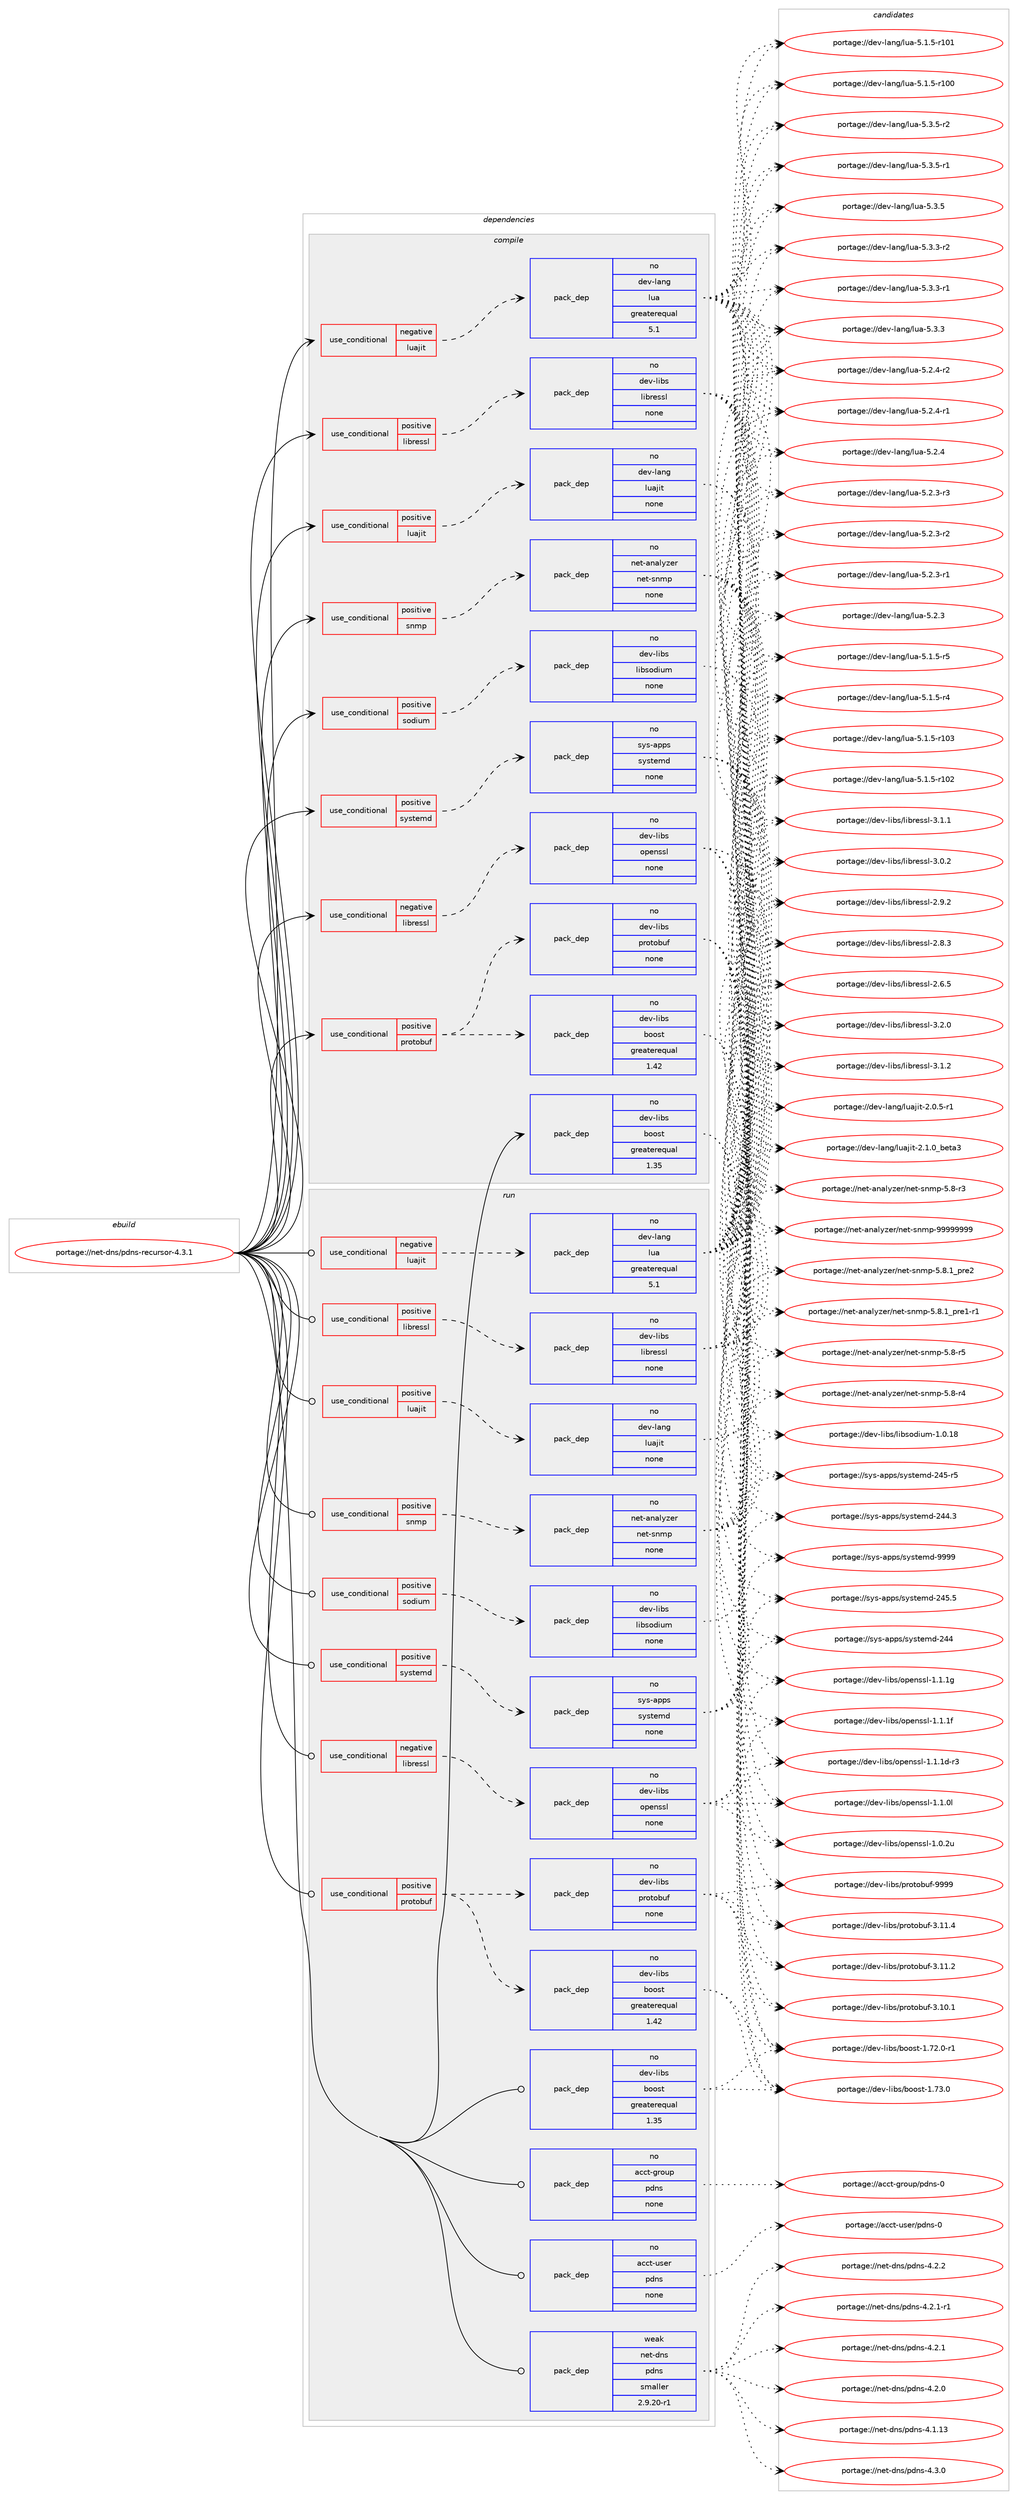 digraph prolog {

# *************
# Graph options
# *************

newrank=true;
concentrate=true;
compound=true;
graph [rankdir=LR,fontname=Helvetica,fontsize=10,ranksep=1.5];#, ranksep=2.5, nodesep=0.2];
edge  [arrowhead=vee];
node  [fontname=Helvetica,fontsize=10];

# **********
# The ebuild
# **********

subgraph cluster_leftcol {
color=gray;
rank=same;
label=<<i>ebuild</i>>;
id [label="portage://net-dns/pdns-recursor-4.3.1", color=red, width=4, href="../net-dns/pdns-recursor-4.3.1.svg"];
}

# ****************
# The dependencies
# ****************

subgraph cluster_midcol {
color=gray;
label=<<i>dependencies</i>>;
subgraph cluster_compile {
fillcolor="#eeeeee";
style=filled;
label=<<i>compile</i>>;
subgraph cond985 {
dependency7504 [label=<<TABLE BORDER="0" CELLBORDER="1" CELLSPACING="0" CELLPADDING="4"><TR><TD ROWSPAN="3" CELLPADDING="10">use_conditional</TD></TR><TR><TD>negative</TD></TR><TR><TD>libressl</TD></TR></TABLE>>, shape=none, color=red];
subgraph pack6445 {
dependency7505 [label=<<TABLE BORDER="0" CELLBORDER="1" CELLSPACING="0" CELLPADDING="4" WIDTH="220"><TR><TD ROWSPAN="6" CELLPADDING="30">pack_dep</TD></TR><TR><TD WIDTH="110">no</TD></TR><TR><TD>dev-libs</TD></TR><TR><TD>openssl</TD></TR><TR><TD>none</TD></TR><TR><TD></TD></TR></TABLE>>, shape=none, color=blue];
}
dependency7504:e -> dependency7505:w [weight=20,style="dashed",arrowhead="vee"];
}
id:e -> dependency7504:w [weight=20,style="solid",arrowhead="vee"];
subgraph cond986 {
dependency7506 [label=<<TABLE BORDER="0" CELLBORDER="1" CELLSPACING="0" CELLPADDING="4"><TR><TD ROWSPAN="3" CELLPADDING="10">use_conditional</TD></TR><TR><TD>negative</TD></TR><TR><TD>luajit</TD></TR></TABLE>>, shape=none, color=red];
subgraph pack6446 {
dependency7507 [label=<<TABLE BORDER="0" CELLBORDER="1" CELLSPACING="0" CELLPADDING="4" WIDTH="220"><TR><TD ROWSPAN="6" CELLPADDING="30">pack_dep</TD></TR><TR><TD WIDTH="110">no</TD></TR><TR><TD>dev-lang</TD></TR><TR><TD>lua</TD></TR><TR><TD>greaterequal</TD></TR><TR><TD>5.1</TD></TR></TABLE>>, shape=none, color=blue];
}
dependency7506:e -> dependency7507:w [weight=20,style="dashed",arrowhead="vee"];
}
id:e -> dependency7506:w [weight=20,style="solid",arrowhead="vee"];
subgraph cond987 {
dependency7508 [label=<<TABLE BORDER="0" CELLBORDER="1" CELLSPACING="0" CELLPADDING="4"><TR><TD ROWSPAN="3" CELLPADDING="10">use_conditional</TD></TR><TR><TD>positive</TD></TR><TR><TD>libressl</TD></TR></TABLE>>, shape=none, color=red];
subgraph pack6447 {
dependency7509 [label=<<TABLE BORDER="0" CELLBORDER="1" CELLSPACING="0" CELLPADDING="4" WIDTH="220"><TR><TD ROWSPAN="6" CELLPADDING="30">pack_dep</TD></TR><TR><TD WIDTH="110">no</TD></TR><TR><TD>dev-libs</TD></TR><TR><TD>libressl</TD></TR><TR><TD>none</TD></TR><TR><TD></TD></TR></TABLE>>, shape=none, color=blue];
}
dependency7508:e -> dependency7509:w [weight=20,style="dashed",arrowhead="vee"];
}
id:e -> dependency7508:w [weight=20,style="solid",arrowhead="vee"];
subgraph cond988 {
dependency7510 [label=<<TABLE BORDER="0" CELLBORDER="1" CELLSPACING="0" CELLPADDING="4"><TR><TD ROWSPAN="3" CELLPADDING="10">use_conditional</TD></TR><TR><TD>positive</TD></TR><TR><TD>luajit</TD></TR></TABLE>>, shape=none, color=red];
subgraph pack6448 {
dependency7511 [label=<<TABLE BORDER="0" CELLBORDER="1" CELLSPACING="0" CELLPADDING="4" WIDTH="220"><TR><TD ROWSPAN="6" CELLPADDING="30">pack_dep</TD></TR><TR><TD WIDTH="110">no</TD></TR><TR><TD>dev-lang</TD></TR><TR><TD>luajit</TD></TR><TR><TD>none</TD></TR><TR><TD></TD></TR></TABLE>>, shape=none, color=blue];
}
dependency7510:e -> dependency7511:w [weight=20,style="dashed",arrowhead="vee"];
}
id:e -> dependency7510:w [weight=20,style="solid",arrowhead="vee"];
subgraph cond989 {
dependency7512 [label=<<TABLE BORDER="0" CELLBORDER="1" CELLSPACING="0" CELLPADDING="4"><TR><TD ROWSPAN="3" CELLPADDING="10">use_conditional</TD></TR><TR><TD>positive</TD></TR><TR><TD>protobuf</TD></TR></TABLE>>, shape=none, color=red];
subgraph pack6449 {
dependency7513 [label=<<TABLE BORDER="0" CELLBORDER="1" CELLSPACING="0" CELLPADDING="4" WIDTH="220"><TR><TD ROWSPAN="6" CELLPADDING="30">pack_dep</TD></TR><TR><TD WIDTH="110">no</TD></TR><TR><TD>dev-libs</TD></TR><TR><TD>protobuf</TD></TR><TR><TD>none</TD></TR><TR><TD></TD></TR></TABLE>>, shape=none, color=blue];
}
dependency7512:e -> dependency7513:w [weight=20,style="dashed",arrowhead="vee"];
subgraph pack6450 {
dependency7514 [label=<<TABLE BORDER="0" CELLBORDER="1" CELLSPACING="0" CELLPADDING="4" WIDTH="220"><TR><TD ROWSPAN="6" CELLPADDING="30">pack_dep</TD></TR><TR><TD WIDTH="110">no</TD></TR><TR><TD>dev-libs</TD></TR><TR><TD>boost</TD></TR><TR><TD>greaterequal</TD></TR><TR><TD>1.42</TD></TR></TABLE>>, shape=none, color=blue];
}
dependency7512:e -> dependency7514:w [weight=20,style="dashed",arrowhead="vee"];
}
id:e -> dependency7512:w [weight=20,style="solid",arrowhead="vee"];
subgraph cond990 {
dependency7515 [label=<<TABLE BORDER="0" CELLBORDER="1" CELLSPACING="0" CELLPADDING="4"><TR><TD ROWSPAN="3" CELLPADDING="10">use_conditional</TD></TR><TR><TD>positive</TD></TR><TR><TD>snmp</TD></TR></TABLE>>, shape=none, color=red];
subgraph pack6451 {
dependency7516 [label=<<TABLE BORDER="0" CELLBORDER="1" CELLSPACING="0" CELLPADDING="4" WIDTH="220"><TR><TD ROWSPAN="6" CELLPADDING="30">pack_dep</TD></TR><TR><TD WIDTH="110">no</TD></TR><TR><TD>net-analyzer</TD></TR><TR><TD>net-snmp</TD></TR><TR><TD>none</TD></TR><TR><TD></TD></TR></TABLE>>, shape=none, color=blue];
}
dependency7515:e -> dependency7516:w [weight=20,style="dashed",arrowhead="vee"];
}
id:e -> dependency7515:w [weight=20,style="solid",arrowhead="vee"];
subgraph cond991 {
dependency7517 [label=<<TABLE BORDER="0" CELLBORDER="1" CELLSPACING="0" CELLPADDING="4"><TR><TD ROWSPAN="3" CELLPADDING="10">use_conditional</TD></TR><TR><TD>positive</TD></TR><TR><TD>sodium</TD></TR></TABLE>>, shape=none, color=red];
subgraph pack6452 {
dependency7518 [label=<<TABLE BORDER="0" CELLBORDER="1" CELLSPACING="0" CELLPADDING="4" WIDTH="220"><TR><TD ROWSPAN="6" CELLPADDING="30">pack_dep</TD></TR><TR><TD WIDTH="110">no</TD></TR><TR><TD>dev-libs</TD></TR><TR><TD>libsodium</TD></TR><TR><TD>none</TD></TR><TR><TD></TD></TR></TABLE>>, shape=none, color=blue];
}
dependency7517:e -> dependency7518:w [weight=20,style="dashed",arrowhead="vee"];
}
id:e -> dependency7517:w [weight=20,style="solid",arrowhead="vee"];
subgraph cond992 {
dependency7519 [label=<<TABLE BORDER="0" CELLBORDER="1" CELLSPACING="0" CELLPADDING="4"><TR><TD ROWSPAN="3" CELLPADDING="10">use_conditional</TD></TR><TR><TD>positive</TD></TR><TR><TD>systemd</TD></TR></TABLE>>, shape=none, color=red];
subgraph pack6453 {
dependency7520 [label=<<TABLE BORDER="0" CELLBORDER="1" CELLSPACING="0" CELLPADDING="4" WIDTH="220"><TR><TD ROWSPAN="6" CELLPADDING="30">pack_dep</TD></TR><TR><TD WIDTH="110">no</TD></TR><TR><TD>sys-apps</TD></TR><TR><TD>systemd</TD></TR><TR><TD>none</TD></TR><TR><TD></TD></TR></TABLE>>, shape=none, color=blue];
}
dependency7519:e -> dependency7520:w [weight=20,style="dashed",arrowhead="vee"];
}
id:e -> dependency7519:w [weight=20,style="solid",arrowhead="vee"];
subgraph pack6454 {
dependency7521 [label=<<TABLE BORDER="0" CELLBORDER="1" CELLSPACING="0" CELLPADDING="4" WIDTH="220"><TR><TD ROWSPAN="6" CELLPADDING="30">pack_dep</TD></TR><TR><TD WIDTH="110">no</TD></TR><TR><TD>dev-libs</TD></TR><TR><TD>boost</TD></TR><TR><TD>greaterequal</TD></TR><TR><TD>1.35</TD></TR></TABLE>>, shape=none, color=blue];
}
id:e -> dependency7521:w [weight=20,style="solid",arrowhead="vee"];
}
subgraph cluster_compileandrun {
fillcolor="#eeeeee";
style=filled;
label=<<i>compile and run</i>>;
}
subgraph cluster_run {
fillcolor="#eeeeee";
style=filled;
label=<<i>run</i>>;
subgraph cond993 {
dependency7522 [label=<<TABLE BORDER="0" CELLBORDER="1" CELLSPACING="0" CELLPADDING="4"><TR><TD ROWSPAN="3" CELLPADDING="10">use_conditional</TD></TR><TR><TD>negative</TD></TR><TR><TD>libressl</TD></TR></TABLE>>, shape=none, color=red];
subgraph pack6455 {
dependency7523 [label=<<TABLE BORDER="0" CELLBORDER="1" CELLSPACING="0" CELLPADDING="4" WIDTH="220"><TR><TD ROWSPAN="6" CELLPADDING="30">pack_dep</TD></TR><TR><TD WIDTH="110">no</TD></TR><TR><TD>dev-libs</TD></TR><TR><TD>openssl</TD></TR><TR><TD>none</TD></TR><TR><TD></TD></TR></TABLE>>, shape=none, color=blue];
}
dependency7522:e -> dependency7523:w [weight=20,style="dashed",arrowhead="vee"];
}
id:e -> dependency7522:w [weight=20,style="solid",arrowhead="odot"];
subgraph cond994 {
dependency7524 [label=<<TABLE BORDER="0" CELLBORDER="1" CELLSPACING="0" CELLPADDING="4"><TR><TD ROWSPAN="3" CELLPADDING="10">use_conditional</TD></TR><TR><TD>negative</TD></TR><TR><TD>luajit</TD></TR></TABLE>>, shape=none, color=red];
subgraph pack6456 {
dependency7525 [label=<<TABLE BORDER="0" CELLBORDER="1" CELLSPACING="0" CELLPADDING="4" WIDTH="220"><TR><TD ROWSPAN="6" CELLPADDING="30">pack_dep</TD></TR><TR><TD WIDTH="110">no</TD></TR><TR><TD>dev-lang</TD></TR><TR><TD>lua</TD></TR><TR><TD>greaterequal</TD></TR><TR><TD>5.1</TD></TR></TABLE>>, shape=none, color=blue];
}
dependency7524:e -> dependency7525:w [weight=20,style="dashed",arrowhead="vee"];
}
id:e -> dependency7524:w [weight=20,style="solid",arrowhead="odot"];
subgraph cond995 {
dependency7526 [label=<<TABLE BORDER="0" CELLBORDER="1" CELLSPACING="0" CELLPADDING="4"><TR><TD ROWSPAN="3" CELLPADDING="10">use_conditional</TD></TR><TR><TD>positive</TD></TR><TR><TD>libressl</TD></TR></TABLE>>, shape=none, color=red];
subgraph pack6457 {
dependency7527 [label=<<TABLE BORDER="0" CELLBORDER="1" CELLSPACING="0" CELLPADDING="4" WIDTH="220"><TR><TD ROWSPAN="6" CELLPADDING="30">pack_dep</TD></TR><TR><TD WIDTH="110">no</TD></TR><TR><TD>dev-libs</TD></TR><TR><TD>libressl</TD></TR><TR><TD>none</TD></TR><TR><TD></TD></TR></TABLE>>, shape=none, color=blue];
}
dependency7526:e -> dependency7527:w [weight=20,style="dashed",arrowhead="vee"];
}
id:e -> dependency7526:w [weight=20,style="solid",arrowhead="odot"];
subgraph cond996 {
dependency7528 [label=<<TABLE BORDER="0" CELLBORDER="1" CELLSPACING="0" CELLPADDING="4"><TR><TD ROWSPAN="3" CELLPADDING="10">use_conditional</TD></TR><TR><TD>positive</TD></TR><TR><TD>luajit</TD></TR></TABLE>>, shape=none, color=red];
subgraph pack6458 {
dependency7529 [label=<<TABLE BORDER="0" CELLBORDER="1" CELLSPACING="0" CELLPADDING="4" WIDTH="220"><TR><TD ROWSPAN="6" CELLPADDING="30">pack_dep</TD></TR><TR><TD WIDTH="110">no</TD></TR><TR><TD>dev-lang</TD></TR><TR><TD>luajit</TD></TR><TR><TD>none</TD></TR><TR><TD></TD></TR></TABLE>>, shape=none, color=blue];
}
dependency7528:e -> dependency7529:w [weight=20,style="dashed",arrowhead="vee"];
}
id:e -> dependency7528:w [weight=20,style="solid",arrowhead="odot"];
subgraph cond997 {
dependency7530 [label=<<TABLE BORDER="0" CELLBORDER="1" CELLSPACING="0" CELLPADDING="4"><TR><TD ROWSPAN="3" CELLPADDING="10">use_conditional</TD></TR><TR><TD>positive</TD></TR><TR><TD>protobuf</TD></TR></TABLE>>, shape=none, color=red];
subgraph pack6459 {
dependency7531 [label=<<TABLE BORDER="0" CELLBORDER="1" CELLSPACING="0" CELLPADDING="4" WIDTH="220"><TR><TD ROWSPAN="6" CELLPADDING="30">pack_dep</TD></TR><TR><TD WIDTH="110">no</TD></TR><TR><TD>dev-libs</TD></TR><TR><TD>protobuf</TD></TR><TR><TD>none</TD></TR><TR><TD></TD></TR></TABLE>>, shape=none, color=blue];
}
dependency7530:e -> dependency7531:w [weight=20,style="dashed",arrowhead="vee"];
subgraph pack6460 {
dependency7532 [label=<<TABLE BORDER="0" CELLBORDER="1" CELLSPACING="0" CELLPADDING="4" WIDTH="220"><TR><TD ROWSPAN="6" CELLPADDING="30">pack_dep</TD></TR><TR><TD WIDTH="110">no</TD></TR><TR><TD>dev-libs</TD></TR><TR><TD>boost</TD></TR><TR><TD>greaterequal</TD></TR><TR><TD>1.42</TD></TR></TABLE>>, shape=none, color=blue];
}
dependency7530:e -> dependency7532:w [weight=20,style="dashed",arrowhead="vee"];
}
id:e -> dependency7530:w [weight=20,style="solid",arrowhead="odot"];
subgraph cond998 {
dependency7533 [label=<<TABLE BORDER="0" CELLBORDER="1" CELLSPACING="0" CELLPADDING="4"><TR><TD ROWSPAN="3" CELLPADDING="10">use_conditional</TD></TR><TR><TD>positive</TD></TR><TR><TD>snmp</TD></TR></TABLE>>, shape=none, color=red];
subgraph pack6461 {
dependency7534 [label=<<TABLE BORDER="0" CELLBORDER="1" CELLSPACING="0" CELLPADDING="4" WIDTH="220"><TR><TD ROWSPAN="6" CELLPADDING="30">pack_dep</TD></TR><TR><TD WIDTH="110">no</TD></TR><TR><TD>net-analyzer</TD></TR><TR><TD>net-snmp</TD></TR><TR><TD>none</TD></TR><TR><TD></TD></TR></TABLE>>, shape=none, color=blue];
}
dependency7533:e -> dependency7534:w [weight=20,style="dashed",arrowhead="vee"];
}
id:e -> dependency7533:w [weight=20,style="solid",arrowhead="odot"];
subgraph cond999 {
dependency7535 [label=<<TABLE BORDER="0" CELLBORDER="1" CELLSPACING="0" CELLPADDING="4"><TR><TD ROWSPAN="3" CELLPADDING="10">use_conditional</TD></TR><TR><TD>positive</TD></TR><TR><TD>sodium</TD></TR></TABLE>>, shape=none, color=red];
subgraph pack6462 {
dependency7536 [label=<<TABLE BORDER="0" CELLBORDER="1" CELLSPACING="0" CELLPADDING="4" WIDTH="220"><TR><TD ROWSPAN="6" CELLPADDING="30">pack_dep</TD></TR><TR><TD WIDTH="110">no</TD></TR><TR><TD>dev-libs</TD></TR><TR><TD>libsodium</TD></TR><TR><TD>none</TD></TR><TR><TD></TD></TR></TABLE>>, shape=none, color=blue];
}
dependency7535:e -> dependency7536:w [weight=20,style="dashed",arrowhead="vee"];
}
id:e -> dependency7535:w [weight=20,style="solid",arrowhead="odot"];
subgraph cond1000 {
dependency7537 [label=<<TABLE BORDER="0" CELLBORDER="1" CELLSPACING="0" CELLPADDING="4"><TR><TD ROWSPAN="3" CELLPADDING="10">use_conditional</TD></TR><TR><TD>positive</TD></TR><TR><TD>systemd</TD></TR></TABLE>>, shape=none, color=red];
subgraph pack6463 {
dependency7538 [label=<<TABLE BORDER="0" CELLBORDER="1" CELLSPACING="0" CELLPADDING="4" WIDTH="220"><TR><TD ROWSPAN="6" CELLPADDING="30">pack_dep</TD></TR><TR><TD WIDTH="110">no</TD></TR><TR><TD>sys-apps</TD></TR><TR><TD>systemd</TD></TR><TR><TD>none</TD></TR><TR><TD></TD></TR></TABLE>>, shape=none, color=blue];
}
dependency7537:e -> dependency7538:w [weight=20,style="dashed",arrowhead="vee"];
}
id:e -> dependency7537:w [weight=20,style="solid",arrowhead="odot"];
subgraph pack6464 {
dependency7539 [label=<<TABLE BORDER="0" CELLBORDER="1" CELLSPACING="0" CELLPADDING="4" WIDTH="220"><TR><TD ROWSPAN="6" CELLPADDING="30">pack_dep</TD></TR><TR><TD WIDTH="110">no</TD></TR><TR><TD>acct-group</TD></TR><TR><TD>pdns</TD></TR><TR><TD>none</TD></TR><TR><TD></TD></TR></TABLE>>, shape=none, color=blue];
}
id:e -> dependency7539:w [weight=20,style="solid",arrowhead="odot"];
subgraph pack6465 {
dependency7540 [label=<<TABLE BORDER="0" CELLBORDER="1" CELLSPACING="0" CELLPADDING="4" WIDTH="220"><TR><TD ROWSPAN="6" CELLPADDING="30">pack_dep</TD></TR><TR><TD WIDTH="110">no</TD></TR><TR><TD>acct-user</TD></TR><TR><TD>pdns</TD></TR><TR><TD>none</TD></TR><TR><TD></TD></TR></TABLE>>, shape=none, color=blue];
}
id:e -> dependency7540:w [weight=20,style="solid",arrowhead="odot"];
subgraph pack6466 {
dependency7541 [label=<<TABLE BORDER="0" CELLBORDER="1" CELLSPACING="0" CELLPADDING="4" WIDTH="220"><TR><TD ROWSPAN="6" CELLPADDING="30">pack_dep</TD></TR><TR><TD WIDTH="110">no</TD></TR><TR><TD>dev-libs</TD></TR><TR><TD>boost</TD></TR><TR><TD>greaterequal</TD></TR><TR><TD>1.35</TD></TR></TABLE>>, shape=none, color=blue];
}
id:e -> dependency7541:w [weight=20,style="solid",arrowhead="odot"];
subgraph pack6467 {
dependency7542 [label=<<TABLE BORDER="0" CELLBORDER="1" CELLSPACING="0" CELLPADDING="4" WIDTH="220"><TR><TD ROWSPAN="6" CELLPADDING="30">pack_dep</TD></TR><TR><TD WIDTH="110">weak</TD></TR><TR><TD>net-dns</TD></TR><TR><TD>pdns</TD></TR><TR><TD>smaller</TD></TR><TR><TD>2.9.20-r1</TD></TR></TABLE>>, shape=none, color=blue];
}
id:e -> dependency7542:w [weight=20,style="solid",arrowhead="odot"];
}
}

# **************
# The candidates
# **************

subgraph cluster_choices {
rank=same;
color=gray;
label=<<i>candidates</i>>;

subgraph choice6445 {
color=black;
nodesep=1;
choice100101118451081059811547111112101110115115108454946494649103 [label="portage://dev-libs/openssl-1.1.1g", color=red, width=4,href="../dev-libs/openssl-1.1.1g.svg"];
choice100101118451081059811547111112101110115115108454946494649102 [label="portage://dev-libs/openssl-1.1.1f", color=red, width=4,href="../dev-libs/openssl-1.1.1f.svg"];
choice1001011184510810598115471111121011101151151084549464946491004511451 [label="portage://dev-libs/openssl-1.1.1d-r3", color=red, width=4,href="../dev-libs/openssl-1.1.1d-r3.svg"];
choice100101118451081059811547111112101110115115108454946494648108 [label="portage://dev-libs/openssl-1.1.0l", color=red, width=4,href="../dev-libs/openssl-1.1.0l.svg"];
choice100101118451081059811547111112101110115115108454946484650117 [label="portage://dev-libs/openssl-1.0.2u", color=red, width=4,href="../dev-libs/openssl-1.0.2u.svg"];
dependency7505:e -> choice100101118451081059811547111112101110115115108454946494649103:w [style=dotted,weight="100"];
dependency7505:e -> choice100101118451081059811547111112101110115115108454946494649102:w [style=dotted,weight="100"];
dependency7505:e -> choice1001011184510810598115471111121011101151151084549464946491004511451:w [style=dotted,weight="100"];
dependency7505:e -> choice100101118451081059811547111112101110115115108454946494648108:w [style=dotted,weight="100"];
dependency7505:e -> choice100101118451081059811547111112101110115115108454946484650117:w [style=dotted,weight="100"];
}
subgraph choice6446 {
color=black;
nodesep=1;
choice100101118451089711010347108117974553465146534511450 [label="portage://dev-lang/lua-5.3.5-r2", color=red, width=4,href="../dev-lang/lua-5.3.5-r2.svg"];
choice100101118451089711010347108117974553465146534511449 [label="portage://dev-lang/lua-5.3.5-r1", color=red, width=4,href="../dev-lang/lua-5.3.5-r1.svg"];
choice10010111845108971101034710811797455346514653 [label="portage://dev-lang/lua-5.3.5", color=red, width=4,href="../dev-lang/lua-5.3.5.svg"];
choice100101118451089711010347108117974553465146514511450 [label="portage://dev-lang/lua-5.3.3-r2", color=red, width=4,href="../dev-lang/lua-5.3.3-r2.svg"];
choice100101118451089711010347108117974553465146514511449 [label="portage://dev-lang/lua-5.3.3-r1", color=red, width=4,href="../dev-lang/lua-5.3.3-r1.svg"];
choice10010111845108971101034710811797455346514651 [label="portage://dev-lang/lua-5.3.3", color=red, width=4,href="../dev-lang/lua-5.3.3.svg"];
choice100101118451089711010347108117974553465046524511450 [label="portage://dev-lang/lua-5.2.4-r2", color=red, width=4,href="../dev-lang/lua-5.2.4-r2.svg"];
choice100101118451089711010347108117974553465046524511449 [label="portage://dev-lang/lua-5.2.4-r1", color=red, width=4,href="../dev-lang/lua-5.2.4-r1.svg"];
choice10010111845108971101034710811797455346504652 [label="portage://dev-lang/lua-5.2.4", color=red, width=4,href="../dev-lang/lua-5.2.4.svg"];
choice100101118451089711010347108117974553465046514511451 [label="portage://dev-lang/lua-5.2.3-r3", color=red, width=4,href="../dev-lang/lua-5.2.3-r3.svg"];
choice100101118451089711010347108117974553465046514511450 [label="portage://dev-lang/lua-5.2.3-r2", color=red, width=4,href="../dev-lang/lua-5.2.3-r2.svg"];
choice100101118451089711010347108117974553465046514511449 [label="portage://dev-lang/lua-5.2.3-r1", color=red, width=4,href="../dev-lang/lua-5.2.3-r1.svg"];
choice10010111845108971101034710811797455346504651 [label="portage://dev-lang/lua-5.2.3", color=red, width=4,href="../dev-lang/lua-5.2.3.svg"];
choice100101118451089711010347108117974553464946534511453 [label="portage://dev-lang/lua-5.1.5-r5", color=red, width=4,href="../dev-lang/lua-5.1.5-r5.svg"];
choice100101118451089711010347108117974553464946534511452 [label="portage://dev-lang/lua-5.1.5-r4", color=red, width=4,href="../dev-lang/lua-5.1.5-r4.svg"];
choice1001011184510897110103471081179745534649465345114494851 [label="portage://dev-lang/lua-5.1.5-r103", color=red, width=4,href="../dev-lang/lua-5.1.5-r103.svg"];
choice1001011184510897110103471081179745534649465345114494850 [label="portage://dev-lang/lua-5.1.5-r102", color=red, width=4,href="../dev-lang/lua-5.1.5-r102.svg"];
choice1001011184510897110103471081179745534649465345114494849 [label="portage://dev-lang/lua-5.1.5-r101", color=red, width=4,href="../dev-lang/lua-5.1.5-r101.svg"];
choice1001011184510897110103471081179745534649465345114494848 [label="portage://dev-lang/lua-5.1.5-r100", color=red, width=4,href="../dev-lang/lua-5.1.5-r100.svg"];
dependency7507:e -> choice100101118451089711010347108117974553465146534511450:w [style=dotted,weight="100"];
dependency7507:e -> choice100101118451089711010347108117974553465146534511449:w [style=dotted,weight="100"];
dependency7507:e -> choice10010111845108971101034710811797455346514653:w [style=dotted,weight="100"];
dependency7507:e -> choice100101118451089711010347108117974553465146514511450:w [style=dotted,weight="100"];
dependency7507:e -> choice100101118451089711010347108117974553465146514511449:w [style=dotted,weight="100"];
dependency7507:e -> choice10010111845108971101034710811797455346514651:w [style=dotted,weight="100"];
dependency7507:e -> choice100101118451089711010347108117974553465046524511450:w [style=dotted,weight="100"];
dependency7507:e -> choice100101118451089711010347108117974553465046524511449:w [style=dotted,weight="100"];
dependency7507:e -> choice10010111845108971101034710811797455346504652:w [style=dotted,weight="100"];
dependency7507:e -> choice100101118451089711010347108117974553465046514511451:w [style=dotted,weight="100"];
dependency7507:e -> choice100101118451089711010347108117974553465046514511450:w [style=dotted,weight="100"];
dependency7507:e -> choice100101118451089711010347108117974553465046514511449:w [style=dotted,weight="100"];
dependency7507:e -> choice10010111845108971101034710811797455346504651:w [style=dotted,weight="100"];
dependency7507:e -> choice100101118451089711010347108117974553464946534511453:w [style=dotted,weight="100"];
dependency7507:e -> choice100101118451089711010347108117974553464946534511452:w [style=dotted,weight="100"];
dependency7507:e -> choice1001011184510897110103471081179745534649465345114494851:w [style=dotted,weight="100"];
dependency7507:e -> choice1001011184510897110103471081179745534649465345114494850:w [style=dotted,weight="100"];
dependency7507:e -> choice1001011184510897110103471081179745534649465345114494849:w [style=dotted,weight="100"];
dependency7507:e -> choice1001011184510897110103471081179745534649465345114494848:w [style=dotted,weight="100"];
}
subgraph choice6447 {
color=black;
nodesep=1;
choice10010111845108105981154710810598114101115115108455146504648 [label="portage://dev-libs/libressl-3.2.0", color=red, width=4,href="../dev-libs/libressl-3.2.0.svg"];
choice10010111845108105981154710810598114101115115108455146494650 [label="portage://dev-libs/libressl-3.1.2", color=red, width=4,href="../dev-libs/libressl-3.1.2.svg"];
choice10010111845108105981154710810598114101115115108455146494649 [label="portage://dev-libs/libressl-3.1.1", color=red, width=4,href="../dev-libs/libressl-3.1.1.svg"];
choice10010111845108105981154710810598114101115115108455146484650 [label="portage://dev-libs/libressl-3.0.2", color=red, width=4,href="../dev-libs/libressl-3.0.2.svg"];
choice10010111845108105981154710810598114101115115108455046574650 [label="portage://dev-libs/libressl-2.9.2", color=red, width=4,href="../dev-libs/libressl-2.9.2.svg"];
choice10010111845108105981154710810598114101115115108455046564651 [label="portage://dev-libs/libressl-2.8.3", color=red, width=4,href="../dev-libs/libressl-2.8.3.svg"];
choice10010111845108105981154710810598114101115115108455046544653 [label="portage://dev-libs/libressl-2.6.5", color=red, width=4,href="../dev-libs/libressl-2.6.5.svg"];
dependency7509:e -> choice10010111845108105981154710810598114101115115108455146504648:w [style=dotted,weight="100"];
dependency7509:e -> choice10010111845108105981154710810598114101115115108455146494650:w [style=dotted,weight="100"];
dependency7509:e -> choice10010111845108105981154710810598114101115115108455146494649:w [style=dotted,weight="100"];
dependency7509:e -> choice10010111845108105981154710810598114101115115108455146484650:w [style=dotted,weight="100"];
dependency7509:e -> choice10010111845108105981154710810598114101115115108455046574650:w [style=dotted,weight="100"];
dependency7509:e -> choice10010111845108105981154710810598114101115115108455046564651:w [style=dotted,weight="100"];
dependency7509:e -> choice10010111845108105981154710810598114101115115108455046544653:w [style=dotted,weight="100"];
}
subgraph choice6448 {
color=black;
nodesep=1;
choice1001011184510897110103471081179710610511645504649464895981011169751 [label="portage://dev-lang/luajit-2.1.0_beta3", color=red, width=4,href="../dev-lang/luajit-2.1.0_beta3.svg"];
choice100101118451089711010347108117971061051164550464846534511449 [label="portage://dev-lang/luajit-2.0.5-r1", color=red, width=4,href="../dev-lang/luajit-2.0.5-r1.svg"];
dependency7511:e -> choice1001011184510897110103471081179710610511645504649464895981011169751:w [style=dotted,weight="100"];
dependency7511:e -> choice100101118451089711010347108117971061051164550464846534511449:w [style=dotted,weight="100"];
}
subgraph choice6449 {
color=black;
nodesep=1;
choice100101118451081059811547112114111116111981171024557575757 [label="portage://dev-libs/protobuf-9999", color=red, width=4,href="../dev-libs/protobuf-9999.svg"];
choice1001011184510810598115471121141111161119811710245514649494652 [label="portage://dev-libs/protobuf-3.11.4", color=red, width=4,href="../dev-libs/protobuf-3.11.4.svg"];
choice1001011184510810598115471121141111161119811710245514649494650 [label="portage://dev-libs/protobuf-3.11.2", color=red, width=4,href="../dev-libs/protobuf-3.11.2.svg"];
choice1001011184510810598115471121141111161119811710245514649484649 [label="portage://dev-libs/protobuf-3.10.1", color=red, width=4,href="../dev-libs/protobuf-3.10.1.svg"];
dependency7513:e -> choice100101118451081059811547112114111116111981171024557575757:w [style=dotted,weight="100"];
dependency7513:e -> choice1001011184510810598115471121141111161119811710245514649494652:w [style=dotted,weight="100"];
dependency7513:e -> choice1001011184510810598115471121141111161119811710245514649494650:w [style=dotted,weight="100"];
dependency7513:e -> choice1001011184510810598115471121141111161119811710245514649484649:w [style=dotted,weight="100"];
}
subgraph choice6450 {
color=black;
nodesep=1;
choice1001011184510810598115479811111111511645494655514648 [label="portage://dev-libs/boost-1.73.0", color=red, width=4,href="../dev-libs/boost-1.73.0.svg"];
choice10010111845108105981154798111111115116454946555046484511449 [label="portage://dev-libs/boost-1.72.0-r1", color=red, width=4,href="../dev-libs/boost-1.72.0-r1.svg"];
dependency7514:e -> choice1001011184510810598115479811111111511645494655514648:w [style=dotted,weight="100"];
dependency7514:e -> choice10010111845108105981154798111111115116454946555046484511449:w [style=dotted,weight="100"];
}
subgraph choice6451 {
color=black;
nodesep=1;
choice1101011164597110971081211221011144711010111645115110109112455757575757575757 [label="portage://net-analyzer/net-snmp-99999999", color=red, width=4,href="../net-analyzer/net-snmp-99999999.svg"];
choice11010111645971109710812112210111447110101116451151101091124553465646499511211410150 [label="portage://net-analyzer/net-snmp-5.8.1_pre2", color=red, width=4,href="../net-analyzer/net-snmp-5.8.1_pre2.svg"];
choice110101116459711097108121122101114471101011164511511010911245534656464995112114101494511449 [label="portage://net-analyzer/net-snmp-5.8.1_pre1-r1", color=red, width=4,href="../net-analyzer/net-snmp-5.8.1_pre1-r1.svg"];
choice1101011164597110971081211221011144711010111645115110109112455346564511453 [label="portage://net-analyzer/net-snmp-5.8-r5", color=red, width=4,href="../net-analyzer/net-snmp-5.8-r5.svg"];
choice1101011164597110971081211221011144711010111645115110109112455346564511452 [label="portage://net-analyzer/net-snmp-5.8-r4", color=red, width=4,href="../net-analyzer/net-snmp-5.8-r4.svg"];
choice1101011164597110971081211221011144711010111645115110109112455346564511451 [label="portage://net-analyzer/net-snmp-5.8-r3", color=red, width=4,href="../net-analyzer/net-snmp-5.8-r3.svg"];
dependency7516:e -> choice1101011164597110971081211221011144711010111645115110109112455757575757575757:w [style=dotted,weight="100"];
dependency7516:e -> choice11010111645971109710812112210111447110101116451151101091124553465646499511211410150:w [style=dotted,weight="100"];
dependency7516:e -> choice110101116459711097108121122101114471101011164511511010911245534656464995112114101494511449:w [style=dotted,weight="100"];
dependency7516:e -> choice1101011164597110971081211221011144711010111645115110109112455346564511453:w [style=dotted,weight="100"];
dependency7516:e -> choice1101011164597110971081211221011144711010111645115110109112455346564511452:w [style=dotted,weight="100"];
dependency7516:e -> choice1101011164597110971081211221011144711010111645115110109112455346564511451:w [style=dotted,weight="100"];
}
subgraph choice6452 {
color=black;
nodesep=1;
choice1001011184510810598115471081059811511110010511710945494648464956 [label="portage://dev-libs/libsodium-1.0.18", color=red, width=4,href="../dev-libs/libsodium-1.0.18.svg"];
dependency7518:e -> choice1001011184510810598115471081059811511110010511710945494648464956:w [style=dotted,weight="100"];
}
subgraph choice6453 {
color=black;
nodesep=1;
choice1151211154597112112115471151211151161011091004557575757 [label="portage://sys-apps/systemd-9999", color=red, width=4,href="../sys-apps/systemd-9999.svg"];
choice115121115459711211211547115121115116101109100455052534653 [label="portage://sys-apps/systemd-245.5", color=red, width=4,href="../sys-apps/systemd-245.5.svg"];
choice115121115459711211211547115121115116101109100455052534511453 [label="portage://sys-apps/systemd-245-r5", color=red, width=4,href="../sys-apps/systemd-245-r5.svg"];
choice115121115459711211211547115121115116101109100455052524651 [label="portage://sys-apps/systemd-244.3", color=red, width=4,href="../sys-apps/systemd-244.3.svg"];
choice11512111545971121121154711512111511610110910045505252 [label="portage://sys-apps/systemd-244", color=red, width=4,href="../sys-apps/systemd-244.svg"];
dependency7520:e -> choice1151211154597112112115471151211151161011091004557575757:w [style=dotted,weight="100"];
dependency7520:e -> choice115121115459711211211547115121115116101109100455052534653:w [style=dotted,weight="100"];
dependency7520:e -> choice115121115459711211211547115121115116101109100455052534511453:w [style=dotted,weight="100"];
dependency7520:e -> choice115121115459711211211547115121115116101109100455052524651:w [style=dotted,weight="100"];
dependency7520:e -> choice11512111545971121121154711512111511610110910045505252:w [style=dotted,weight="100"];
}
subgraph choice6454 {
color=black;
nodesep=1;
choice1001011184510810598115479811111111511645494655514648 [label="portage://dev-libs/boost-1.73.0", color=red, width=4,href="../dev-libs/boost-1.73.0.svg"];
choice10010111845108105981154798111111115116454946555046484511449 [label="portage://dev-libs/boost-1.72.0-r1", color=red, width=4,href="../dev-libs/boost-1.72.0-r1.svg"];
dependency7521:e -> choice1001011184510810598115479811111111511645494655514648:w [style=dotted,weight="100"];
dependency7521:e -> choice10010111845108105981154798111111115116454946555046484511449:w [style=dotted,weight="100"];
}
subgraph choice6455 {
color=black;
nodesep=1;
choice100101118451081059811547111112101110115115108454946494649103 [label="portage://dev-libs/openssl-1.1.1g", color=red, width=4,href="../dev-libs/openssl-1.1.1g.svg"];
choice100101118451081059811547111112101110115115108454946494649102 [label="portage://dev-libs/openssl-1.1.1f", color=red, width=4,href="../dev-libs/openssl-1.1.1f.svg"];
choice1001011184510810598115471111121011101151151084549464946491004511451 [label="portage://dev-libs/openssl-1.1.1d-r3", color=red, width=4,href="../dev-libs/openssl-1.1.1d-r3.svg"];
choice100101118451081059811547111112101110115115108454946494648108 [label="portage://dev-libs/openssl-1.1.0l", color=red, width=4,href="../dev-libs/openssl-1.1.0l.svg"];
choice100101118451081059811547111112101110115115108454946484650117 [label="portage://dev-libs/openssl-1.0.2u", color=red, width=4,href="../dev-libs/openssl-1.0.2u.svg"];
dependency7523:e -> choice100101118451081059811547111112101110115115108454946494649103:w [style=dotted,weight="100"];
dependency7523:e -> choice100101118451081059811547111112101110115115108454946494649102:w [style=dotted,weight="100"];
dependency7523:e -> choice1001011184510810598115471111121011101151151084549464946491004511451:w [style=dotted,weight="100"];
dependency7523:e -> choice100101118451081059811547111112101110115115108454946494648108:w [style=dotted,weight="100"];
dependency7523:e -> choice100101118451081059811547111112101110115115108454946484650117:w [style=dotted,weight="100"];
}
subgraph choice6456 {
color=black;
nodesep=1;
choice100101118451089711010347108117974553465146534511450 [label="portage://dev-lang/lua-5.3.5-r2", color=red, width=4,href="../dev-lang/lua-5.3.5-r2.svg"];
choice100101118451089711010347108117974553465146534511449 [label="portage://dev-lang/lua-5.3.5-r1", color=red, width=4,href="../dev-lang/lua-5.3.5-r1.svg"];
choice10010111845108971101034710811797455346514653 [label="portage://dev-lang/lua-5.3.5", color=red, width=4,href="../dev-lang/lua-5.3.5.svg"];
choice100101118451089711010347108117974553465146514511450 [label="portage://dev-lang/lua-5.3.3-r2", color=red, width=4,href="../dev-lang/lua-5.3.3-r2.svg"];
choice100101118451089711010347108117974553465146514511449 [label="portage://dev-lang/lua-5.3.3-r1", color=red, width=4,href="../dev-lang/lua-5.3.3-r1.svg"];
choice10010111845108971101034710811797455346514651 [label="portage://dev-lang/lua-5.3.3", color=red, width=4,href="../dev-lang/lua-5.3.3.svg"];
choice100101118451089711010347108117974553465046524511450 [label="portage://dev-lang/lua-5.2.4-r2", color=red, width=4,href="../dev-lang/lua-5.2.4-r2.svg"];
choice100101118451089711010347108117974553465046524511449 [label="portage://dev-lang/lua-5.2.4-r1", color=red, width=4,href="../dev-lang/lua-5.2.4-r1.svg"];
choice10010111845108971101034710811797455346504652 [label="portage://dev-lang/lua-5.2.4", color=red, width=4,href="../dev-lang/lua-5.2.4.svg"];
choice100101118451089711010347108117974553465046514511451 [label="portage://dev-lang/lua-5.2.3-r3", color=red, width=4,href="../dev-lang/lua-5.2.3-r3.svg"];
choice100101118451089711010347108117974553465046514511450 [label="portage://dev-lang/lua-5.2.3-r2", color=red, width=4,href="../dev-lang/lua-5.2.3-r2.svg"];
choice100101118451089711010347108117974553465046514511449 [label="portage://dev-lang/lua-5.2.3-r1", color=red, width=4,href="../dev-lang/lua-5.2.3-r1.svg"];
choice10010111845108971101034710811797455346504651 [label="portage://dev-lang/lua-5.2.3", color=red, width=4,href="../dev-lang/lua-5.2.3.svg"];
choice100101118451089711010347108117974553464946534511453 [label="portage://dev-lang/lua-5.1.5-r5", color=red, width=4,href="../dev-lang/lua-5.1.5-r5.svg"];
choice100101118451089711010347108117974553464946534511452 [label="portage://dev-lang/lua-5.1.5-r4", color=red, width=4,href="../dev-lang/lua-5.1.5-r4.svg"];
choice1001011184510897110103471081179745534649465345114494851 [label="portage://dev-lang/lua-5.1.5-r103", color=red, width=4,href="../dev-lang/lua-5.1.5-r103.svg"];
choice1001011184510897110103471081179745534649465345114494850 [label="portage://dev-lang/lua-5.1.5-r102", color=red, width=4,href="../dev-lang/lua-5.1.5-r102.svg"];
choice1001011184510897110103471081179745534649465345114494849 [label="portage://dev-lang/lua-5.1.5-r101", color=red, width=4,href="../dev-lang/lua-5.1.5-r101.svg"];
choice1001011184510897110103471081179745534649465345114494848 [label="portage://dev-lang/lua-5.1.5-r100", color=red, width=4,href="../dev-lang/lua-5.1.5-r100.svg"];
dependency7525:e -> choice100101118451089711010347108117974553465146534511450:w [style=dotted,weight="100"];
dependency7525:e -> choice100101118451089711010347108117974553465146534511449:w [style=dotted,weight="100"];
dependency7525:e -> choice10010111845108971101034710811797455346514653:w [style=dotted,weight="100"];
dependency7525:e -> choice100101118451089711010347108117974553465146514511450:w [style=dotted,weight="100"];
dependency7525:e -> choice100101118451089711010347108117974553465146514511449:w [style=dotted,weight="100"];
dependency7525:e -> choice10010111845108971101034710811797455346514651:w [style=dotted,weight="100"];
dependency7525:e -> choice100101118451089711010347108117974553465046524511450:w [style=dotted,weight="100"];
dependency7525:e -> choice100101118451089711010347108117974553465046524511449:w [style=dotted,weight="100"];
dependency7525:e -> choice10010111845108971101034710811797455346504652:w [style=dotted,weight="100"];
dependency7525:e -> choice100101118451089711010347108117974553465046514511451:w [style=dotted,weight="100"];
dependency7525:e -> choice100101118451089711010347108117974553465046514511450:w [style=dotted,weight="100"];
dependency7525:e -> choice100101118451089711010347108117974553465046514511449:w [style=dotted,weight="100"];
dependency7525:e -> choice10010111845108971101034710811797455346504651:w [style=dotted,weight="100"];
dependency7525:e -> choice100101118451089711010347108117974553464946534511453:w [style=dotted,weight="100"];
dependency7525:e -> choice100101118451089711010347108117974553464946534511452:w [style=dotted,weight="100"];
dependency7525:e -> choice1001011184510897110103471081179745534649465345114494851:w [style=dotted,weight="100"];
dependency7525:e -> choice1001011184510897110103471081179745534649465345114494850:w [style=dotted,weight="100"];
dependency7525:e -> choice1001011184510897110103471081179745534649465345114494849:w [style=dotted,weight="100"];
dependency7525:e -> choice1001011184510897110103471081179745534649465345114494848:w [style=dotted,weight="100"];
}
subgraph choice6457 {
color=black;
nodesep=1;
choice10010111845108105981154710810598114101115115108455146504648 [label="portage://dev-libs/libressl-3.2.0", color=red, width=4,href="../dev-libs/libressl-3.2.0.svg"];
choice10010111845108105981154710810598114101115115108455146494650 [label="portage://dev-libs/libressl-3.1.2", color=red, width=4,href="../dev-libs/libressl-3.1.2.svg"];
choice10010111845108105981154710810598114101115115108455146494649 [label="portage://dev-libs/libressl-3.1.1", color=red, width=4,href="../dev-libs/libressl-3.1.1.svg"];
choice10010111845108105981154710810598114101115115108455146484650 [label="portage://dev-libs/libressl-3.0.2", color=red, width=4,href="../dev-libs/libressl-3.0.2.svg"];
choice10010111845108105981154710810598114101115115108455046574650 [label="portage://dev-libs/libressl-2.9.2", color=red, width=4,href="../dev-libs/libressl-2.9.2.svg"];
choice10010111845108105981154710810598114101115115108455046564651 [label="portage://dev-libs/libressl-2.8.3", color=red, width=4,href="../dev-libs/libressl-2.8.3.svg"];
choice10010111845108105981154710810598114101115115108455046544653 [label="portage://dev-libs/libressl-2.6.5", color=red, width=4,href="../dev-libs/libressl-2.6.5.svg"];
dependency7527:e -> choice10010111845108105981154710810598114101115115108455146504648:w [style=dotted,weight="100"];
dependency7527:e -> choice10010111845108105981154710810598114101115115108455146494650:w [style=dotted,weight="100"];
dependency7527:e -> choice10010111845108105981154710810598114101115115108455146494649:w [style=dotted,weight="100"];
dependency7527:e -> choice10010111845108105981154710810598114101115115108455146484650:w [style=dotted,weight="100"];
dependency7527:e -> choice10010111845108105981154710810598114101115115108455046574650:w [style=dotted,weight="100"];
dependency7527:e -> choice10010111845108105981154710810598114101115115108455046564651:w [style=dotted,weight="100"];
dependency7527:e -> choice10010111845108105981154710810598114101115115108455046544653:w [style=dotted,weight="100"];
}
subgraph choice6458 {
color=black;
nodesep=1;
choice1001011184510897110103471081179710610511645504649464895981011169751 [label="portage://dev-lang/luajit-2.1.0_beta3", color=red, width=4,href="../dev-lang/luajit-2.1.0_beta3.svg"];
choice100101118451089711010347108117971061051164550464846534511449 [label="portage://dev-lang/luajit-2.0.5-r1", color=red, width=4,href="../dev-lang/luajit-2.0.5-r1.svg"];
dependency7529:e -> choice1001011184510897110103471081179710610511645504649464895981011169751:w [style=dotted,weight="100"];
dependency7529:e -> choice100101118451089711010347108117971061051164550464846534511449:w [style=dotted,weight="100"];
}
subgraph choice6459 {
color=black;
nodesep=1;
choice100101118451081059811547112114111116111981171024557575757 [label="portage://dev-libs/protobuf-9999", color=red, width=4,href="../dev-libs/protobuf-9999.svg"];
choice1001011184510810598115471121141111161119811710245514649494652 [label="portage://dev-libs/protobuf-3.11.4", color=red, width=4,href="../dev-libs/protobuf-3.11.4.svg"];
choice1001011184510810598115471121141111161119811710245514649494650 [label="portage://dev-libs/protobuf-3.11.2", color=red, width=4,href="../dev-libs/protobuf-3.11.2.svg"];
choice1001011184510810598115471121141111161119811710245514649484649 [label="portage://dev-libs/protobuf-3.10.1", color=red, width=4,href="../dev-libs/protobuf-3.10.1.svg"];
dependency7531:e -> choice100101118451081059811547112114111116111981171024557575757:w [style=dotted,weight="100"];
dependency7531:e -> choice1001011184510810598115471121141111161119811710245514649494652:w [style=dotted,weight="100"];
dependency7531:e -> choice1001011184510810598115471121141111161119811710245514649494650:w [style=dotted,weight="100"];
dependency7531:e -> choice1001011184510810598115471121141111161119811710245514649484649:w [style=dotted,weight="100"];
}
subgraph choice6460 {
color=black;
nodesep=1;
choice1001011184510810598115479811111111511645494655514648 [label="portage://dev-libs/boost-1.73.0", color=red, width=4,href="../dev-libs/boost-1.73.0.svg"];
choice10010111845108105981154798111111115116454946555046484511449 [label="portage://dev-libs/boost-1.72.0-r1", color=red, width=4,href="../dev-libs/boost-1.72.0-r1.svg"];
dependency7532:e -> choice1001011184510810598115479811111111511645494655514648:w [style=dotted,weight="100"];
dependency7532:e -> choice10010111845108105981154798111111115116454946555046484511449:w [style=dotted,weight="100"];
}
subgraph choice6461 {
color=black;
nodesep=1;
choice1101011164597110971081211221011144711010111645115110109112455757575757575757 [label="portage://net-analyzer/net-snmp-99999999", color=red, width=4,href="../net-analyzer/net-snmp-99999999.svg"];
choice11010111645971109710812112210111447110101116451151101091124553465646499511211410150 [label="portage://net-analyzer/net-snmp-5.8.1_pre2", color=red, width=4,href="../net-analyzer/net-snmp-5.8.1_pre2.svg"];
choice110101116459711097108121122101114471101011164511511010911245534656464995112114101494511449 [label="portage://net-analyzer/net-snmp-5.8.1_pre1-r1", color=red, width=4,href="../net-analyzer/net-snmp-5.8.1_pre1-r1.svg"];
choice1101011164597110971081211221011144711010111645115110109112455346564511453 [label="portage://net-analyzer/net-snmp-5.8-r5", color=red, width=4,href="../net-analyzer/net-snmp-5.8-r5.svg"];
choice1101011164597110971081211221011144711010111645115110109112455346564511452 [label="portage://net-analyzer/net-snmp-5.8-r4", color=red, width=4,href="../net-analyzer/net-snmp-5.8-r4.svg"];
choice1101011164597110971081211221011144711010111645115110109112455346564511451 [label="portage://net-analyzer/net-snmp-5.8-r3", color=red, width=4,href="../net-analyzer/net-snmp-5.8-r3.svg"];
dependency7534:e -> choice1101011164597110971081211221011144711010111645115110109112455757575757575757:w [style=dotted,weight="100"];
dependency7534:e -> choice11010111645971109710812112210111447110101116451151101091124553465646499511211410150:w [style=dotted,weight="100"];
dependency7534:e -> choice110101116459711097108121122101114471101011164511511010911245534656464995112114101494511449:w [style=dotted,weight="100"];
dependency7534:e -> choice1101011164597110971081211221011144711010111645115110109112455346564511453:w [style=dotted,weight="100"];
dependency7534:e -> choice1101011164597110971081211221011144711010111645115110109112455346564511452:w [style=dotted,weight="100"];
dependency7534:e -> choice1101011164597110971081211221011144711010111645115110109112455346564511451:w [style=dotted,weight="100"];
}
subgraph choice6462 {
color=black;
nodesep=1;
choice1001011184510810598115471081059811511110010511710945494648464956 [label="portage://dev-libs/libsodium-1.0.18", color=red, width=4,href="../dev-libs/libsodium-1.0.18.svg"];
dependency7536:e -> choice1001011184510810598115471081059811511110010511710945494648464956:w [style=dotted,weight="100"];
}
subgraph choice6463 {
color=black;
nodesep=1;
choice1151211154597112112115471151211151161011091004557575757 [label="portage://sys-apps/systemd-9999", color=red, width=4,href="../sys-apps/systemd-9999.svg"];
choice115121115459711211211547115121115116101109100455052534653 [label="portage://sys-apps/systemd-245.5", color=red, width=4,href="../sys-apps/systemd-245.5.svg"];
choice115121115459711211211547115121115116101109100455052534511453 [label="portage://sys-apps/systemd-245-r5", color=red, width=4,href="../sys-apps/systemd-245-r5.svg"];
choice115121115459711211211547115121115116101109100455052524651 [label="portage://sys-apps/systemd-244.3", color=red, width=4,href="../sys-apps/systemd-244.3.svg"];
choice11512111545971121121154711512111511610110910045505252 [label="portage://sys-apps/systemd-244", color=red, width=4,href="../sys-apps/systemd-244.svg"];
dependency7538:e -> choice1151211154597112112115471151211151161011091004557575757:w [style=dotted,weight="100"];
dependency7538:e -> choice115121115459711211211547115121115116101109100455052534653:w [style=dotted,weight="100"];
dependency7538:e -> choice115121115459711211211547115121115116101109100455052534511453:w [style=dotted,weight="100"];
dependency7538:e -> choice115121115459711211211547115121115116101109100455052524651:w [style=dotted,weight="100"];
dependency7538:e -> choice11512111545971121121154711512111511610110910045505252:w [style=dotted,weight="100"];
}
subgraph choice6464 {
color=black;
nodesep=1;
choice97999911645103114111117112471121001101154548 [label="portage://acct-group/pdns-0", color=red, width=4,href="../acct-group/pdns-0.svg"];
dependency7539:e -> choice97999911645103114111117112471121001101154548:w [style=dotted,weight="100"];
}
subgraph choice6465 {
color=black;
nodesep=1;
choice97999911645117115101114471121001101154548 [label="portage://acct-user/pdns-0", color=red, width=4,href="../acct-user/pdns-0.svg"];
dependency7540:e -> choice97999911645117115101114471121001101154548:w [style=dotted,weight="100"];
}
subgraph choice6466 {
color=black;
nodesep=1;
choice1001011184510810598115479811111111511645494655514648 [label="portage://dev-libs/boost-1.73.0", color=red, width=4,href="../dev-libs/boost-1.73.0.svg"];
choice10010111845108105981154798111111115116454946555046484511449 [label="portage://dev-libs/boost-1.72.0-r1", color=red, width=4,href="../dev-libs/boost-1.72.0-r1.svg"];
dependency7541:e -> choice1001011184510810598115479811111111511645494655514648:w [style=dotted,weight="100"];
dependency7541:e -> choice10010111845108105981154798111111115116454946555046484511449:w [style=dotted,weight="100"];
}
subgraph choice6467 {
color=black;
nodesep=1;
choice1101011164510011011547112100110115455246514648 [label="portage://net-dns/pdns-4.3.0", color=red, width=4,href="../net-dns/pdns-4.3.0.svg"];
choice1101011164510011011547112100110115455246504650 [label="portage://net-dns/pdns-4.2.2", color=red, width=4,href="../net-dns/pdns-4.2.2.svg"];
choice11010111645100110115471121001101154552465046494511449 [label="portage://net-dns/pdns-4.2.1-r1", color=red, width=4,href="../net-dns/pdns-4.2.1-r1.svg"];
choice1101011164510011011547112100110115455246504649 [label="portage://net-dns/pdns-4.2.1", color=red, width=4,href="../net-dns/pdns-4.2.1.svg"];
choice1101011164510011011547112100110115455246504648 [label="portage://net-dns/pdns-4.2.0", color=red, width=4,href="../net-dns/pdns-4.2.0.svg"];
choice110101116451001101154711210011011545524649464951 [label="portage://net-dns/pdns-4.1.13", color=red, width=4,href="../net-dns/pdns-4.1.13.svg"];
dependency7542:e -> choice1101011164510011011547112100110115455246514648:w [style=dotted,weight="100"];
dependency7542:e -> choice1101011164510011011547112100110115455246504650:w [style=dotted,weight="100"];
dependency7542:e -> choice11010111645100110115471121001101154552465046494511449:w [style=dotted,weight="100"];
dependency7542:e -> choice1101011164510011011547112100110115455246504649:w [style=dotted,weight="100"];
dependency7542:e -> choice1101011164510011011547112100110115455246504648:w [style=dotted,weight="100"];
dependency7542:e -> choice110101116451001101154711210011011545524649464951:w [style=dotted,weight="100"];
}
}

}
